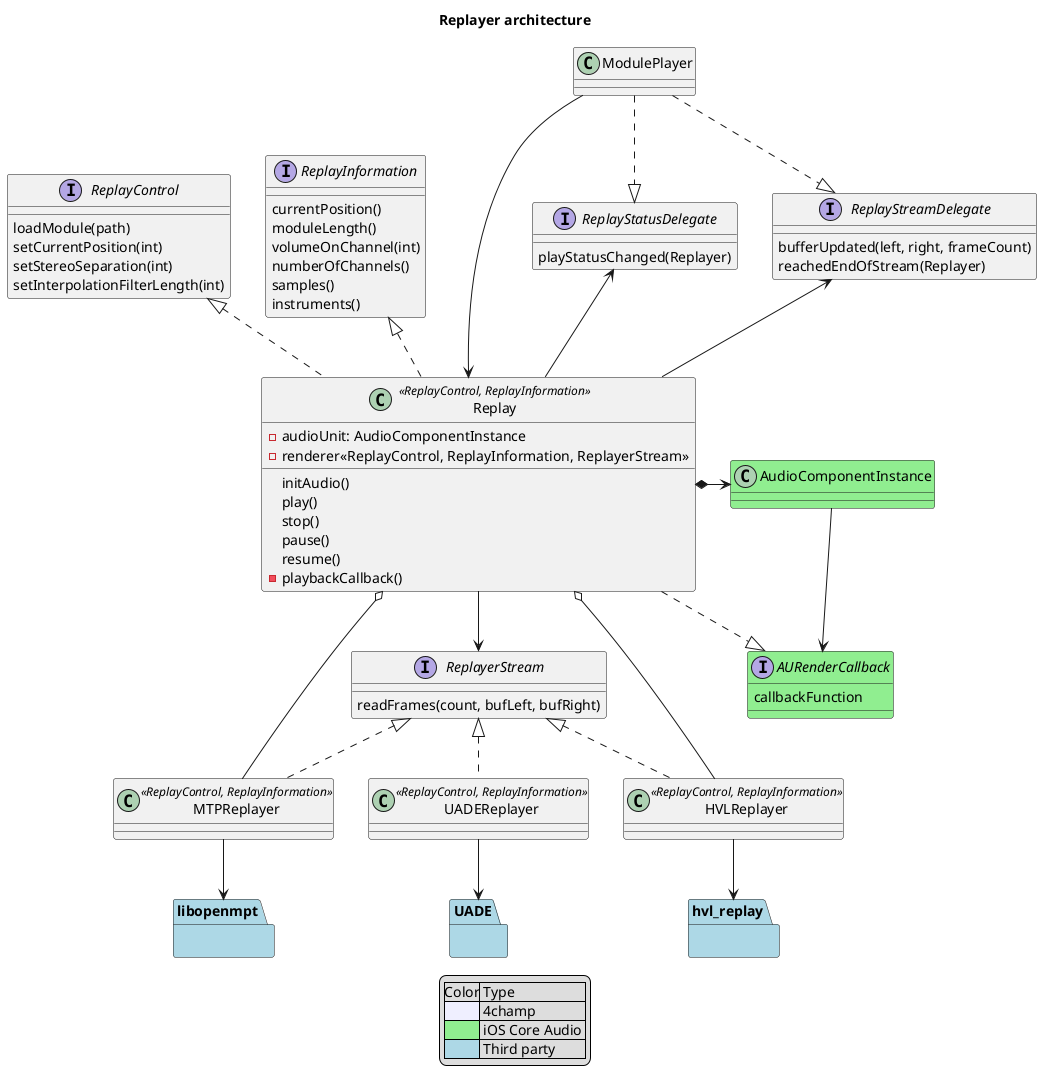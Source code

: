 @startuml Replayer
allowmixing 

title Replayer architecture

legend 
    |Color| Type |
    |<#MOTIVATION>| 4champ |
    |<#lightgreen>| iOS Core Audio |
    |<#lightblue>| Third party |
endlegend


class Replay <<ReplayControl, ReplayInformation>> {
    -audioUnit: AudioComponentInstance
    -renderer<<ReplayControl, ReplayInformation, ReplayerStream>>
    initAudio() 
    play()
    stop()
    pause()
    resume()
    -playbackCallback()
}

interface ReplayInformation {
    currentPosition()
    moduleLength()
    volumeOnChannel(int)
    numberOfChannels()
    samples()
    instruments()
}

interface ReplayControl {
    loadModule(path)
    setCurrentPosition(int)
    setStereoSeparation(int)
    setInterpolationFilterLength(int)
}

interface ReplayerStream {
    readFrames(count, bufLeft, bufRight)
}

class MTPReplayer <<ReplayControl, ReplayInformation>> implements ReplayerStream {

}

class ModulePlayer {}

class HVLReplayer <<ReplayControl, ReplayInformation>> implements ReplayerStream {
}

class UADEReplayer <<ReplayControl, ReplayInformation>> implements ReplayerStream {

}

interface ReplayStreamDelegate {
    bufferUpdated(left, right, frameCount)
    reachedEndOfStream(Replayer)
}

interface ReplayStatusDelegate {
    playStatusChanged(Replayer)
}
interface AURenderCallback #lightgreen {
    callbackFunction    
}

Replay o-- HVLReplayer
Replay o-- MTPReplayer
Replay --> ReplayerStream

ModulePlayer -> Replay
ModulePlayer .-|> ReplayStreamDelegate
ModulePlayer .-|> ReplayStatusDelegate
Replay -up-> ReplayStreamDelegate
Replay -up-> ReplayStatusDelegate

Replay .up-|> ReplayInformation
Replay .up-|> ReplayControl
Replay -.right-|> AURenderCallback
AudioComponentInstance --> AURenderCallback

package libopenmpt #lightblue {
    
}
package hvl_replay #lightblue {
}

package UADE #lightblue {
}

class AudioComponentInstance #lightgreen

Replay *-right-> AudioComponentInstance
MTPReplayer --> libopenmpt
HVLReplayer --> hvl_replay
UADEReplayer --> UADE
@enduml